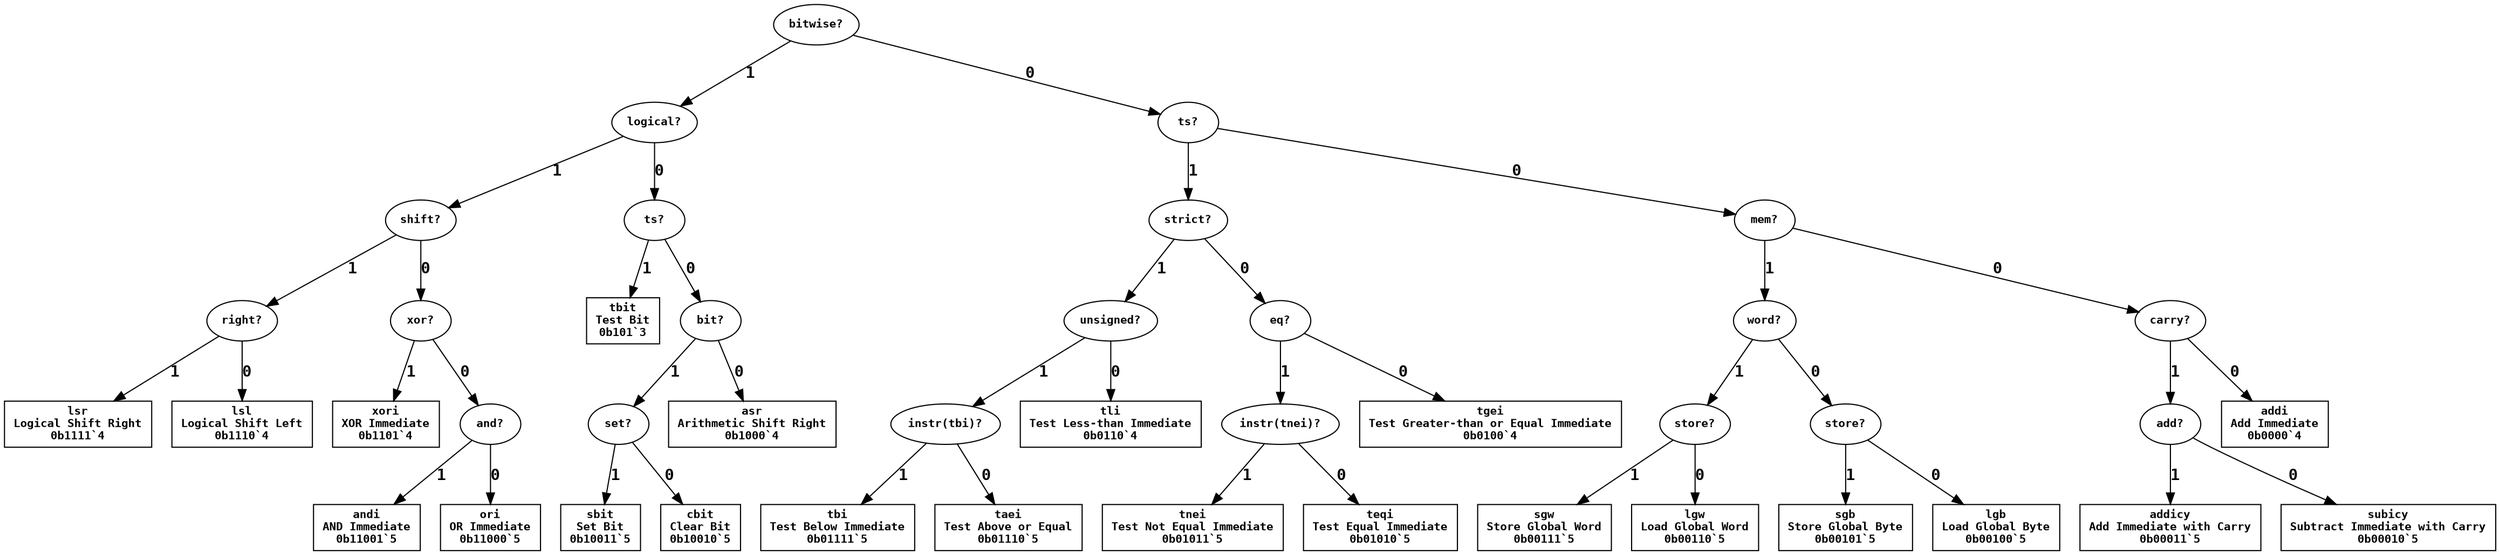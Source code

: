 digraph "Format ri(_)" {
  graph [bgcolor="white"];
  node [fontname = "Courier-Bold", fontsize="10pt"];
  edge [fontname = "Courier-Bold"];
  "bitwise_4696981" [label = "bitwise?", shape = ellipse];
  "bitwise_4696981" -> "logical_14885677" [label = "1"];
  "bitwise_4696981" -> "ts_12450932" [label = "0"];
  "logical_14885677" [label = "logical?", shape = ellipse];
  "logical_14885677" -> "shift_8030087" [label = "1"];
  "logical_14885677" -> "ts_9829234" [label = "0"];
  "shift_8030087" [label = "shift?", shape = ellipse];
  "shift_8030087" -> "right_9450710" [label = "1"];
  "shift_8030087" -> "xor_893094" [label = "0"];
  "right_9450710" [label = "right?", shape = ellipse];
  "right_9450710" -> "lsr_5551459" [label = "1"];
  "right_9450710" -> "lsl_933506" [label = "0"];
  "lsr_5551459" [label = "lsr\nLogical Shift Right\n0b1111`4", shape = rectangle];
  "lsl_933506" [label = "lsl\nLogical Shift Left\n0b1110`4", shape = rectangle];
  "xor_893094" [label = "xor?", shape = ellipse];
  "xor_893094" -> "xori_1004432" [label = "1"];
  "xor_893094" -> "and_9270733" [label = "0"];
  "xori_1004432" [label = "xori\nXOR Immediate\n0b1101`4", shape = rectangle];
  "and_9270733" [label = "and?", shape = ellipse];
  "and_9270733" -> "andi_12159617" [label = "1"];
  "and_9270733" -> "ori_10741780" [label = "0"];
  "andi_12159617" [label = "andi\nAND Immediate\n0b11001`5", shape = rectangle];
  "ori_10741780" [label = "ori\nOR Immediate\n0b11000`5", shape = rectangle];
  "ts_9829234" [label = "ts?", shape = ellipse];
  "ts_9829234" -> "tbit_5372373" [label = "1"];
  "ts_9829234" -> "bit_8224027" [label = "0"];
  "tbit_5372373" [label = "tbit\nTest Bit\n0b101`3", shape = rectangle];
  "bit_8224027" [label = "bit?", shape = ellipse];
  "bit_8224027" -> "set_3704032" [label = "1"];
  "bit_8224027" -> "asr_4658712" [label = "0"];
  "set_3704032" [label = "set?", shape = ellipse];
  "set_3704032" -> "sbit_16738776" [label = "1"];
  "set_3704032" -> "cbit_262815" [label = "0"];
  "sbit_16738776" [label = "sbit\nSet Bit\n0b10011`5", shape = rectangle];
  "cbit_262815" [label = "cbit\nClear Bit\n0b10010`5", shape = rectangle];
  "asr_4658712" [label = "asr\nArithmetic Shift Right\n0b1000`4", shape = rectangle];
  "ts_12450932" [label = "ts?", shape = ellipse];
  "ts_12450932" -> "strict_16455406" [label = "1"];
  "ts_12450932" -> "mem_14389800" [label = "0"];
  "strict_16455406" [label = "strict?", shape = ellipse];
  "strict_16455406" -> "unsigned_9730244" [label = "1"];
  "strict_16455406" -> "eq_5066476" [label = "0"];
  "unsigned_9730244" [label = "unsigned?", shape = ellipse];
  "unsigned_9730244" -> "instr(tbi)_2834915" [label = "1"];
  "unsigned_9730244" -> "tli_650505" [label = "0"];
  "instr(tbi)_2834915" [label = "instr(tbi)?", shape = ellipse];
  "instr(tbi)_2834915" -> "tbi_7859922" [label = "1"];
  "instr(tbi)_2834915" -> "taei_9511866" [label = "0"];
  "tbi_7859922" [label = "tbi\nTest Below Immediate\n0b01111`5", shape = rectangle];
  "taei_9511866" [label = "taei\nTest Above or Equal\n0b01110`5", shape = rectangle];
  "tli_650505" [label = "tli\nTest Less-than Immediate\n0b0110`4", shape = rectangle];
  "eq_5066476" [label = "eq?", shape = ellipse];
  "eq_5066476" -> "instr(tnei)_12460298" [label = "1"];
  "eq_5066476" -> "tgei_4329480" [label = "0"];
  "instr(tnei)_12460298" [label = "instr(tnei)?", shape = ellipse];
  "instr(tnei)_12460298" -> "tnei_12469607" [label = "1"];
  "instr(tnei)_12460298" -> "teqi_10456661" [label = "0"];
  "tnei_12469607" [label = "tnei\nTest Not Equal Immediate\n0b01011`5", shape = rectangle];
  "teqi_10456661" [label = "teqi\nTest Equal Immediate\n0b01010`5", shape = rectangle];
  "tgei_4329480" [label = "tgei\nTest Greater-than or Equal Immediate\n0b0100`4", shape = rectangle];
  "mem_14389800" [label = "mem?", shape = ellipse];
  "mem_14389800" -> "word_12344914" [label = "1"];
  "mem_14389800" -> "carry_3117734" [label = "0"];
  "word_12344914" [label = "word?", shape = ellipse];
  "word_12344914" -> "store_746487" [label = "1"];
  "word_12344914" -> "store_301838" [label = "0"];
  "store_746487" [label = "store?", shape = ellipse];
  "store_746487" -> "sgw_3934115" [label = "1"];
  "store_746487" -> "lgw_5872715" [label = "0"];
  "sgw_3934115" [label = "sgw\nStore Global Word\n0b00111`5", shape = rectangle];
  "lgw_5872715" [label = "lgw\nLoad Global Word\n0b00110`5", shape = rectangle];
  "store_301838" [label = "store?", shape = ellipse];
  "store_301838" -> "sgb_13623431" [label = "1"];
  "store_301838" -> "lgb_856797" [label = "0"];
  "sgb_13623431" [label = "sgb\nStore Global Byte\n0b00101`5", shape = rectangle];
  "lgb_856797" [label = "lgb\nLoad Global Byte\n0b00100`5", shape = rectangle];
  "carry_3117734" [label = "carry?", shape = ellipse];
  "carry_3117734" -> "add_2468223" [label = "1"];
  "carry_3117734" -> "addi_9690679" [label = "0"];
  "add_2468223" [label = "add?", shape = ellipse];
  "add_2468223" -> "addicy_12315327" [label = "1"];
  "add_2468223" -> "subicy_2944954" [label = "0"];
  "addicy_12315327" [label = "addicy\nAdd Immediate with Carry\n0b00011`5", shape = rectangle];
  "subicy_2944954" [label = "subicy\nSubtract Immediate with Carry\n0b00010`5", shape = rectangle];
  "addi_9690679" [label = "addi\nAdd Immediate\n0b0000`4", shape = rectangle];
}
